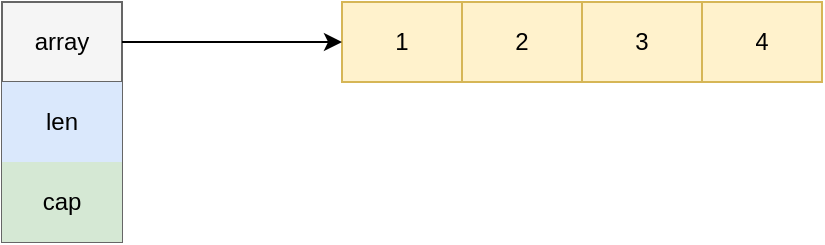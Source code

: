 <mxfile version="14.8.5" type="github">
  <diagram id="f5_0vyCthrw_0SBHLrxH" name="第 1 页">
    <mxGraphModel dx="946" dy="623" grid="1" gridSize="10" guides="1" tooltips="1" connect="1" arrows="1" fold="1" page="1" pageScale="1" pageWidth="827" pageHeight="1169" math="0" shadow="0">
      <root>
        <mxCell id="0" />
        <mxCell id="1" parent="0" />
        <mxCell id="c9bRK1kBvg7rCipQZm55-10" value="" style="shape=table;html=1;whiteSpace=wrap;startSize=0;container=1;collapsible=0;childLayout=tableLayout;fillColor=#f5f5f5;strokeColor=#666666;fontColor=#333333;" parent="1" vertex="1">
          <mxGeometry x="160" y="230" width="60" height="120" as="geometry" />
        </mxCell>
        <mxCell id="c9bRK1kBvg7rCipQZm55-39" style="shape=partialRectangle;html=1;whiteSpace=wrap;collapsible=0;dropTarget=0;pointerEvents=0;fillColor=none;top=0;left=0;bottom=0;right=0;points=[[0,0.5],[1,0.5]];portConstraint=eastwest;" parent="c9bRK1kBvg7rCipQZm55-10" vertex="1">
          <mxGeometry width="60" height="40" as="geometry" />
        </mxCell>
        <mxCell id="c9bRK1kBvg7rCipQZm55-40" value="array" style="shape=partialRectangle;html=1;whiteSpace=wrap;connectable=0;fillColor=none;top=0;left=0;bottom=0;right=0;overflow=hidden;" parent="c9bRK1kBvg7rCipQZm55-39" vertex="1">
          <mxGeometry width="60" height="40" as="geometry" />
        </mxCell>
        <mxCell id="c9bRK1kBvg7rCipQZm55-46" style="shape=partialRectangle;html=1;whiteSpace=wrap;collapsible=0;dropTarget=0;pointerEvents=0;fillColor=none;top=0;left=0;bottom=0;right=0;points=[[0,0.5],[1,0.5]];portConstraint=eastwest;" parent="c9bRK1kBvg7rCipQZm55-10" vertex="1">
          <mxGeometry y="40" width="60" height="40" as="geometry" />
        </mxCell>
        <mxCell id="c9bRK1kBvg7rCipQZm55-47" value="len" style="shape=partialRectangle;html=1;whiteSpace=wrap;connectable=0;fillColor=#dae8fc;top=0;left=0;bottom=0;right=0;overflow=hidden;strokeColor=#6c8ebf;" parent="c9bRK1kBvg7rCipQZm55-46" vertex="1">
          <mxGeometry width="60" height="40" as="geometry" />
        </mxCell>
        <mxCell id="c9bRK1kBvg7rCipQZm55-11" value="" style="shape=partialRectangle;html=1;whiteSpace=wrap;collapsible=0;dropTarget=0;pointerEvents=0;fillColor=none;top=0;left=0;bottom=0;right=0;points=[[0,0.5],[1,0.5]];portConstraint=eastwest;" parent="c9bRK1kBvg7rCipQZm55-10" vertex="1">
          <mxGeometry y="80" width="60" height="40" as="geometry" />
        </mxCell>
        <mxCell id="c9bRK1kBvg7rCipQZm55-12" value="cap" style="shape=partialRectangle;html=1;whiteSpace=wrap;connectable=0;fillColor=#d5e8d4;top=0;left=0;bottom=0;right=0;overflow=hidden;strokeColor=#82b366;" parent="c9bRK1kBvg7rCipQZm55-11" vertex="1">
          <mxGeometry width="60" height="40" as="geometry" />
        </mxCell>
        <mxCell id="c9bRK1kBvg7rCipQZm55-53" value="" style="shape=table;html=1;whiteSpace=wrap;startSize=0;container=1;collapsible=0;childLayout=tableLayout;fillColor=#fff2cc;strokeColor=#d6b656;" parent="1" vertex="1">
          <mxGeometry x="330" y="230" width="240" height="40" as="geometry" />
        </mxCell>
        <mxCell id="c9bRK1kBvg7rCipQZm55-54" value="" style="shape=partialRectangle;html=1;whiteSpace=wrap;collapsible=0;dropTarget=0;pointerEvents=0;fillColor=none;top=0;left=0;bottom=0;right=0;points=[[0,0.5],[1,0.5]];portConstraint=eastwest;" parent="c9bRK1kBvg7rCipQZm55-53" vertex="1">
          <mxGeometry width="240" height="40" as="geometry" />
        </mxCell>
        <mxCell id="c9bRK1kBvg7rCipQZm55-69" value="1" style="shape=partialRectangle;html=1;whiteSpace=wrap;connectable=0;fillColor=none;top=0;left=0;bottom=0;right=0;overflow=hidden;" parent="c9bRK1kBvg7rCipQZm55-54" vertex="1">
          <mxGeometry width="60" height="40" as="geometry" />
        </mxCell>
        <mxCell id="c9bRK1kBvg7rCipQZm55-66" value="2" style="shape=partialRectangle;html=1;whiteSpace=wrap;connectable=0;fillColor=none;top=0;left=0;bottom=0;right=0;overflow=hidden;" parent="c9bRK1kBvg7rCipQZm55-54" vertex="1">
          <mxGeometry x="60" width="60" height="40" as="geometry" />
        </mxCell>
        <mxCell id="c9bRK1kBvg7rCipQZm55-55" value="3" style="shape=partialRectangle;html=1;whiteSpace=wrap;connectable=0;fillColor=none;top=0;left=0;bottom=0;right=0;overflow=hidden;" parent="c9bRK1kBvg7rCipQZm55-54" vertex="1">
          <mxGeometry x="120" width="60" height="40" as="geometry" />
        </mxCell>
        <mxCell id="c9bRK1kBvg7rCipQZm55-56" value="4" style="shape=partialRectangle;html=1;whiteSpace=wrap;connectable=0;fillColor=none;top=0;left=0;bottom=0;right=0;overflow=hidden;" parent="c9bRK1kBvg7rCipQZm55-54" vertex="1">
          <mxGeometry x="180" width="60" height="40" as="geometry" />
        </mxCell>
        <mxCell id="c9bRK1kBvg7rCipQZm55-73" value="" style="endArrow=classic;html=1;exitX=1;exitY=0.5;exitDx=0;exitDy=0;entryX=0;entryY=0.5;entryDx=0;entryDy=0;" parent="1" source="c9bRK1kBvg7rCipQZm55-39" target="c9bRK1kBvg7rCipQZm55-54" edge="1">
          <mxGeometry width="50" height="50" relative="1" as="geometry">
            <mxPoint x="390" y="350" as="sourcePoint" />
            <mxPoint x="440" y="300" as="targetPoint" />
          </mxGeometry>
        </mxCell>
      </root>
    </mxGraphModel>
  </diagram>
</mxfile>
